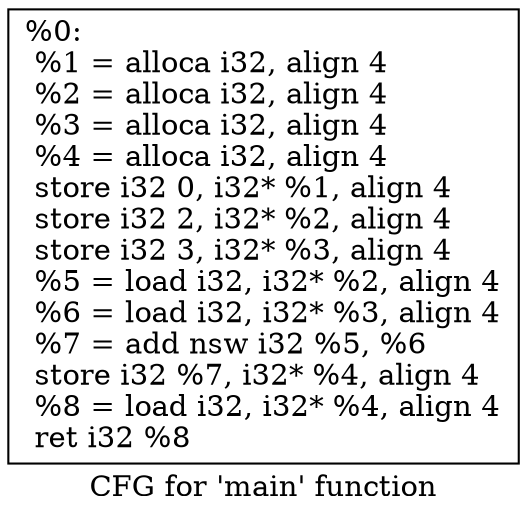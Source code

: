 digraph "CFG for 'main' function" {
	label="CFG for 'main' function";

	Node0x562cd0414f20 [shape=record,label="{%0:\l  %1 = alloca i32, align 4\l  %2 = alloca i32, align 4\l  %3 = alloca i32, align 4\l  %4 = alloca i32, align 4\l  store i32 0, i32* %1, align 4\l  store i32 2, i32* %2, align 4\l  store i32 3, i32* %3, align 4\l  %5 = load i32, i32* %2, align 4\l  %6 = load i32, i32* %3, align 4\l  %7 = add nsw i32 %5, %6\l  store i32 %7, i32* %4, align 4\l  %8 = load i32, i32* %4, align 4\l  ret i32 %8\l}"];
}
